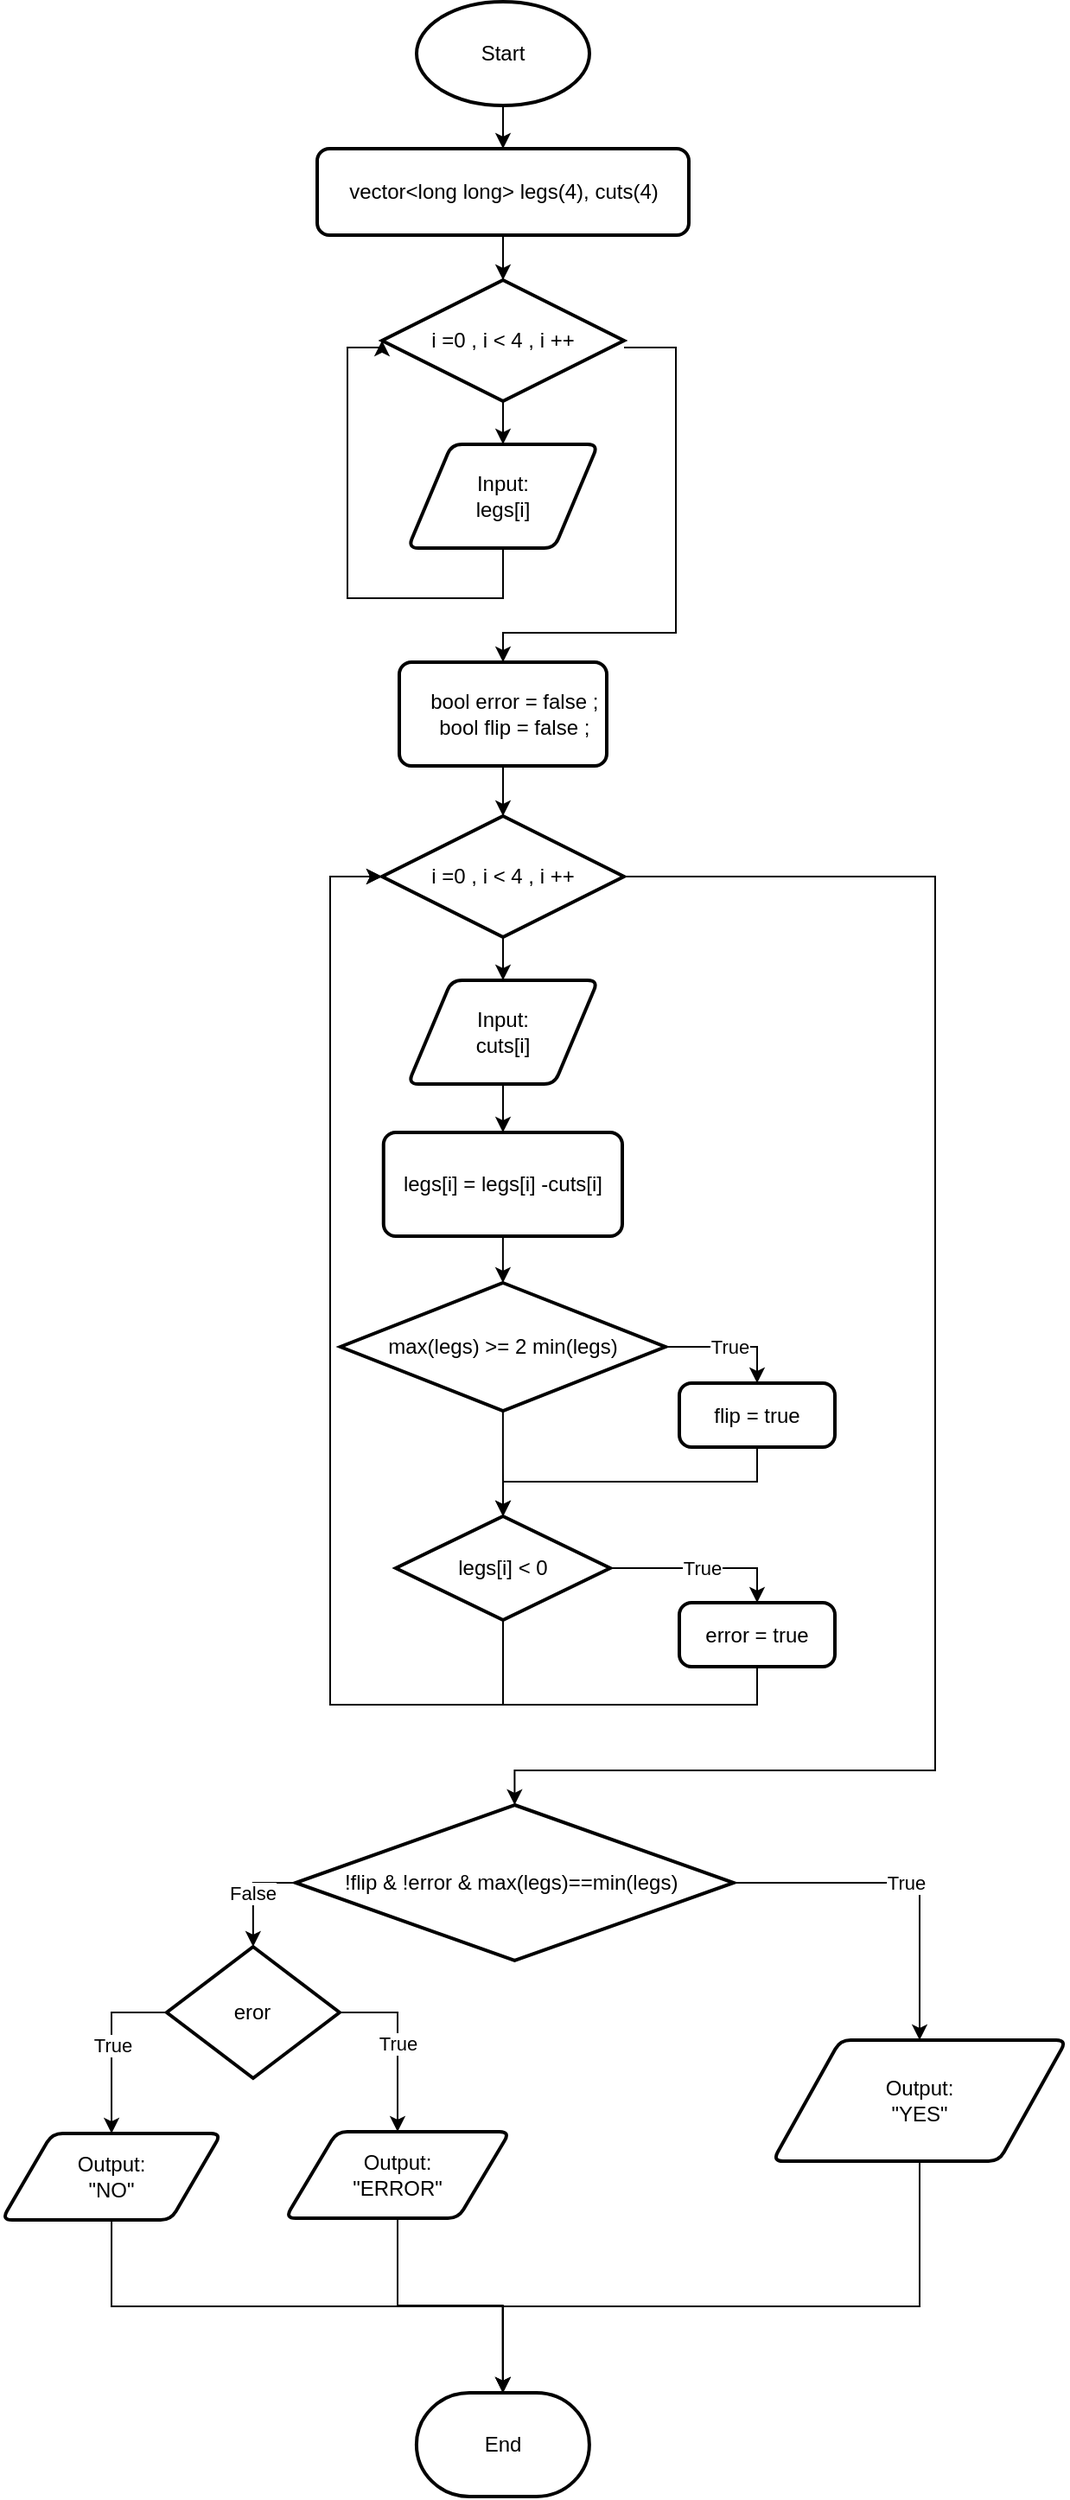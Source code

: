 <mxfile version="22.0.2" type="device">
  <diagram id="C5RBs43oDa-KdzZeNtuy" name="Page-1">
    <mxGraphModel dx="2463" dy="1570" grid="1" gridSize="10" guides="1" tooltips="1" connect="1" arrows="1" fold="1" page="1" pageScale="1" pageWidth="827" pageHeight="1169" math="0" shadow="0">
      <root>
        <mxCell id="WIyWlLk6GJQsqaUBKTNV-0" />
        <mxCell id="WIyWlLk6GJQsqaUBKTNV-1" parent="WIyWlLk6GJQsqaUBKTNV-0" />
        <mxCell id="Rd0WQhfyiwRkHh3eNEnc-8" value="" style="edgeStyle=orthogonalEdgeStyle;rounded=0;orthogonalLoop=1;jettySize=auto;html=1;" parent="WIyWlLk6GJQsqaUBKTNV-1" source="Rd0WQhfyiwRkHh3eNEnc-3" target="Rd0WQhfyiwRkHh3eNEnc-7" edge="1">
          <mxGeometry relative="1" as="geometry" />
        </mxCell>
        <mxCell id="Rd0WQhfyiwRkHh3eNEnc-3" value="Start" style="strokeWidth=2;html=1;shape=mxgraph.flowchart.start_1;whiteSpace=wrap;" parent="WIyWlLk6GJQsqaUBKTNV-1" vertex="1">
          <mxGeometry x="240" y="17" width="100" height="60" as="geometry" />
        </mxCell>
        <mxCell id="Rd0WQhfyiwRkHh3eNEnc-12" value="" style="edgeStyle=orthogonalEdgeStyle;rounded=0;orthogonalLoop=1;jettySize=auto;html=1;" parent="WIyWlLk6GJQsqaUBKTNV-1" source="Rd0WQhfyiwRkHh3eNEnc-7" target="Rd0WQhfyiwRkHh3eNEnc-11" edge="1">
          <mxGeometry relative="1" as="geometry" />
        </mxCell>
        <mxCell id="Rd0WQhfyiwRkHh3eNEnc-7" value="vector&amp;lt;long long&amp;gt; legs(4), cuts(4)" style="rounded=1;whiteSpace=wrap;html=1;absoluteArcSize=1;arcSize=14;strokeWidth=2;" parent="WIyWlLk6GJQsqaUBKTNV-1" vertex="1">
          <mxGeometry x="182.5" y="102" width="215" height="50" as="geometry" />
        </mxCell>
        <mxCell id="Rd0WQhfyiwRkHh3eNEnc-16" value="" style="edgeStyle=orthogonalEdgeStyle;rounded=0;orthogonalLoop=1;jettySize=auto;html=1;" parent="WIyWlLk6GJQsqaUBKTNV-1" source="Rd0WQhfyiwRkHh3eNEnc-11" target="Rd0WQhfyiwRkHh3eNEnc-15" edge="1">
          <mxGeometry relative="1" as="geometry" />
        </mxCell>
        <mxCell id="Rd0WQhfyiwRkHh3eNEnc-27" style="edgeStyle=orthogonalEdgeStyle;rounded=0;orthogonalLoop=1;jettySize=auto;html=1;entryX=0.5;entryY=0;entryDx=0;entryDy=0;" parent="WIyWlLk6GJQsqaUBKTNV-1" source="Rd0WQhfyiwRkHh3eNEnc-11" target="Rd0WQhfyiwRkHh3eNEnc-25" edge="1">
          <mxGeometry relative="1" as="geometry">
            <Array as="points">
              <mxPoint x="390" y="217" />
              <mxPoint x="390" y="382" />
              <mxPoint x="290" y="382" />
            </Array>
          </mxGeometry>
        </mxCell>
        <mxCell id="Rd0WQhfyiwRkHh3eNEnc-11" value="i =0 , i &amp;lt; 4 , i ++" style="strokeWidth=2;html=1;shape=mxgraph.flowchart.decision;whiteSpace=wrap;" parent="WIyWlLk6GJQsqaUBKTNV-1" vertex="1">
          <mxGeometry x="220" y="178" width="140" height="70" as="geometry" />
        </mxCell>
        <mxCell id="Rd0WQhfyiwRkHh3eNEnc-15" value="Input:&lt;br&gt;legs[i]" style="shape=parallelogram;html=1;strokeWidth=2;perimeter=parallelogramPerimeter;whiteSpace=wrap;rounded=1;arcSize=12;size=0.23;" parent="WIyWlLk6GJQsqaUBKTNV-1" vertex="1">
          <mxGeometry x="235" y="273" width="110" height="60" as="geometry" />
        </mxCell>
        <mxCell id="Rd0WQhfyiwRkHh3eNEnc-17" style="edgeStyle=orthogonalEdgeStyle;rounded=0;orthogonalLoop=1;jettySize=auto;html=1;entryX=0;entryY=0.5;entryDx=0;entryDy=0;entryPerimeter=0;" parent="WIyWlLk6GJQsqaUBKTNV-1" source="Rd0WQhfyiwRkHh3eNEnc-15" target="Rd0WQhfyiwRkHh3eNEnc-11" edge="1">
          <mxGeometry relative="1" as="geometry">
            <Array as="points">
              <mxPoint x="290" y="362" />
              <mxPoint x="200" y="362" />
              <mxPoint x="200" y="217" />
            </Array>
          </mxGeometry>
        </mxCell>
        <mxCell id="Rd0WQhfyiwRkHh3eNEnc-30" value="" style="edgeStyle=orthogonalEdgeStyle;rounded=0;orthogonalLoop=1;jettySize=auto;html=1;" parent="WIyWlLk6GJQsqaUBKTNV-1" source="Rd0WQhfyiwRkHh3eNEnc-19" target="Rd0WQhfyiwRkHh3eNEnc-29" edge="1">
          <mxGeometry relative="1" as="geometry" />
        </mxCell>
        <mxCell id="Rd0WQhfyiwRkHh3eNEnc-19" value="i =0 , i &amp;lt; 4 , i ++" style="strokeWidth=2;html=1;shape=mxgraph.flowchart.decision;whiteSpace=wrap;" parent="WIyWlLk6GJQsqaUBKTNV-1" vertex="1">
          <mxGeometry x="220" y="488" width="140" height="70" as="geometry" />
        </mxCell>
        <mxCell id="Rd0WQhfyiwRkHh3eNEnc-26" value="" style="edgeStyle=orthogonalEdgeStyle;rounded=0;orthogonalLoop=1;jettySize=auto;html=1;" parent="WIyWlLk6GJQsqaUBKTNV-1" source="Rd0WQhfyiwRkHh3eNEnc-25" target="Rd0WQhfyiwRkHh3eNEnc-19" edge="1">
          <mxGeometry relative="1" as="geometry" />
        </mxCell>
        <mxCell id="Rd0WQhfyiwRkHh3eNEnc-25" value="&lt;div&gt;&amp;nbsp; &amp;nbsp; bool error = false ;&lt;/div&gt;&lt;div&gt;&amp;nbsp; &amp;nbsp; bool flip = false ;&lt;/div&gt;" style="rounded=1;whiteSpace=wrap;html=1;absoluteArcSize=1;arcSize=14;strokeWidth=2;" parent="WIyWlLk6GJQsqaUBKTNV-1" vertex="1">
          <mxGeometry x="230" y="399" width="120" height="60" as="geometry" />
        </mxCell>
        <mxCell id="Rd0WQhfyiwRkHh3eNEnc-32" value="" style="edgeStyle=orthogonalEdgeStyle;rounded=0;orthogonalLoop=1;jettySize=auto;html=1;" parent="WIyWlLk6GJQsqaUBKTNV-1" source="Rd0WQhfyiwRkHh3eNEnc-29" target="Rd0WQhfyiwRkHh3eNEnc-31" edge="1">
          <mxGeometry relative="1" as="geometry" />
        </mxCell>
        <mxCell id="Rd0WQhfyiwRkHh3eNEnc-29" value="Input:&lt;br&gt;cuts[i]" style="shape=parallelogram;html=1;strokeWidth=2;perimeter=parallelogramPerimeter;whiteSpace=wrap;rounded=1;arcSize=12;size=0.23;" parent="WIyWlLk6GJQsqaUBKTNV-1" vertex="1">
          <mxGeometry x="235" y="583" width="110" height="60" as="geometry" />
        </mxCell>
        <mxCell id="Rd0WQhfyiwRkHh3eNEnc-34" value="" style="edgeStyle=orthogonalEdgeStyle;rounded=0;orthogonalLoop=1;jettySize=auto;html=1;" parent="WIyWlLk6GJQsqaUBKTNV-1" source="Rd0WQhfyiwRkHh3eNEnc-31" target="Rd0WQhfyiwRkHh3eNEnc-33" edge="1">
          <mxGeometry relative="1" as="geometry" />
        </mxCell>
        <mxCell id="Rd0WQhfyiwRkHh3eNEnc-31" value="legs[i] = legs[i] -cuts[i]" style="rounded=1;whiteSpace=wrap;html=1;absoluteArcSize=1;arcSize=14;strokeWidth=2;" parent="WIyWlLk6GJQsqaUBKTNV-1" vertex="1">
          <mxGeometry x="220.88" y="671" width="138.12" height="60" as="geometry" />
        </mxCell>
        <mxCell id="Rd0WQhfyiwRkHh3eNEnc-40" value="True" style="edgeStyle=orthogonalEdgeStyle;rounded=0;orthogonalLoop=1;jettySize=auto;html=1;exitX=1;exitY=0.5;exitDx=0;exitDy=0;exitPerimeter=0;entryX=0.5;entryY=0;entryDx=0;entryDy=0;" parent="WIyWlLk6GJQsqaUBKTNV-1" source="Rd0WQhfyiwRkHh3eNEnc-33" target="Rd0WQhfyiwRkHh3eNEnc-36" edge="1">
          <mxGeometry relative="1" as="geometry" />
        </mxCell>
        <mxCell id="Rd0WQhfyiwRkHh3eNEnc-44" value="" style="edgeStyle=orthogonalEdgeStyle;rounded=0;orthogonalLoop=1;jettySize=auto;html=1;" parent="WIyWlLk6GJQsqaUBKTNV-1" source="Rd0WQhfyiwRkHh3eNEnc-33" target="Rd0WQhfyiwRkHh3eNEnc-35" edge="1">
          <mxGeometry relative="1" as="geometry" />
        </mxCell>
        <mxCell id="Rd0WQhfyiwRkHh3eNEnc-33" value="max(legs) &amp;gt;= 2 min(legs)" style="strokeWidth=2;html=1;shape=mxgraph.flowchart.decision;whiteSpace=wrap;" parent="WIyWlLk6GJQsqaUBKTNV-1" vertex="1">
          <mxGeometry x="195.94" y="758" width="188.12" height="74" as="geometry" />
        </mxCell>
        <mxCell id="Rd0WQhfyiwRkHh3eNEnc-42" value="True" style="edgeStyle=orthogonalEdgeStyle;rounded=0;orthogonalLoop=1;jettySize=auto;html=1;exitX=1;exitY=0.5;exitDx=0;exitDy=0;exitPerimeter=0;entryX=0.5;entryY=0;entryDx=0;entryDy=0;" parent="WIyWlLk6GJQsqaUBKTNV-1" source="Rd0WQhfyiwRkHh3eNEnc-35" target="Rd0WQhfyiwRkHh3eNEnc-41" edge="1">
          <mxGeometry relative="1" as="geometry" />
        </mxCell>
        <mxCell id="Rd0WQhfyiwRkHh3eNEnc-35" value="legs[i] &amp;lt; 0" style="strokeWidth=2;html=1;shape=mxgraph.flowchart.decision;whiteSpace=wrap;" parent="WIyWlLk6GJQsqaUBKTNV-1" vertex="1">
          <mxGeometry x="227.97" y="893" width="124.06" height="60" as="geometry" />
        </mxCell>
        <mxCell id="Rd0WQhfyiwRkHh3eNEnc-36" value="flip = true" style="rounded=1;whiteSpace=wrap;html=1;absoluteArcSize=1;arcSize=14;strokeWidth=2;" parent="WIyWlLk6GJQsqaUBKTNV-1" vertex="1">
          <mxGeometry x="392" y="816" width="90" height="37" as="geometry" />
        </mxCell>
        <mxCell id="Rd0WQhfyiwRkHh3eNEnc-39" style="edgeStyle=orthogonalEdgeStyle;rounded=0;orthogonalLoop=1;jettySize=auto;html=1;exitX=0.5;exitY=1;exitDx=0;exitDy=0;entryX=0.5;entryY=0;entryDx=0;entryDy=0;entryPerimeter=0;" parent="WIyWlLk6GJQsqaUBKTNV-1" source="Rd0WQhfyiwRkHh3eNEnc-36" target="Rd0WQhfyiwRkHh3eNEnc-35" edge="1">
          <mxGeometry relative="1" as="geometry" />
        </mxCell>
        <mxCell id="Rd0WQhfyiwRkHh3eNEnc-41" value="error = true" style="rounded=1;whiteSpace=wrap;html=1;absoluteArcSize=1;arcSize=14;strokeWidth=2;" parent="WIyWlLk6GJQsqaUBKTNV-1" vertex="1">
          <mxGeometry x="392" y="943" width="90" height="37" as="geometry" />
        </mxCell>
        <mxCell id="Rd0WQhfyiwRkHh3eNEnc-50" style="edgeStyle=orthogonalEdgeStyle;rounded=0;orthogonalLoop=1;jettySize=auto;html=1;exitX=0.5;exitY=1;exitDx=0;exitDy=0;exitPerimeter=0;entryX=0;entryY=0.5;entryDx=0;entryDy=0;entryPerimeter=0;" parent="WIyWlLk6GJQsqaUBKTNV-1" source="Rd0WQhfyiwRkHh3eNEnc-35" target="Rd0WQhfyiwRkHh3eNEnc-19" edge="1">
          <mxGeometry relative="1" as="geometry">
            <Array as="points">
              <mxPoint x="290" y="1002" />
              <mxPoint x="190" y="1002" />
              <mxPoint x="190" y="523" />
            </Array>
          </mxGeometry>
        </mxCell>
        <mxCell id="Rd0WQhfyiwRkHh3eNEnc-51" style="edgeStyle=orthogonalEdgeStyle;rounded=0;orthogonalLoop=1;jettySize=auto;html=1;exitX=0.5;exitY=1;exitDx=0;exitDy=0;entryX=0;entryY=0.5;entryDx=0;entryDy=0;entryPerimeter=0;" parent="WIyWlLk6GJQsqaUBKTNV-1" source="Rd0WQhfyiwRkHh3eNEnc-41" target="Rd0WQhfyiwRkHh3eNEnc-19" edge="1">
          <mxGeometry relative="1" as="geometry">
            <Array as="points">
              <mxPoint x="437" y="1002" />
              <mxPoint x="190" y="1002" />
              <mxPoint x="190" y="523" />
            </Array>
          </mxGeometry>
        </mxCell>
        <mxCell id="Rd0WQhfyiwRkHh3eNEnc-73" value="True" style="edgeStyle=orthogonalEdgeStyle;rounded=0;orthogonalLoop=1;jettySize=auto;html=1;exitX=1;exitY=0.5;exitDx=0;exitDy=0;exitPerimeter=0;entryX=0.5;entryY=0;entryDx=0;entryDy=0;" parent="WIyWlLk6GJQsqaUBKTNV-1" target="Rd0WQhfyiwRkHh3eNEnc-65" edge="1">
          <mxGeometry relative="1" as="geometry">
            <mxPoint x="424.44" y="1105" as="sourcePoint" />
            <mxPoint x="531" y="1200" as="targetPoint" />
            <Array as="points">
              <mxPoint x="531" y="1105" />
              <mxPoint x="531" y="1190" />
            </Array>
          </mxGeometry>
        </mxCell>
        <mxCell id="Rd0WQhfyiwRkHh3eNEnc-64" value="!flip &amp;amp; !error &amp;amp; max(legs)==min(legs)&amp;nbsp;" style="strokeWidth=2;html=1;shape=mxgraph.flowchart.decision;whiteSpace=wrap;" parent="WIyWlLk6GJQsqaUBKTNV-1" vertex="1">
          <mxGeometry x="170" y="1060" width="253.44" height="90" as="geometry" />
        </mxCell>
        <mxCell id="Rd0WQhfyiwRkHh3eNEnc-65" value="Output:&lt;br&gt;&quot;YES&quot;" style="shape=parallelogram;html=1;strokeWidth=2;perimeter=parallelogramPerimeter;whiteSpace=wrap;rounded=1;arcSize=12;size=0.23;" parent="WIyWlLk6GJQsqaUBKTNV-1" vertex="1">
          <mxGeometry x="446" y="1196" width="170" height="70" as="geometry" />
        </mxCell>
        <mxCell id="Rd0WQhfyiwRkHh3eNEnc-68" value="Output:&lt;br&gt;&quot;ERROR&quot;" style="shape=parallelogram;html=1;strokeWidth=2;perimeter=parallelogramPerimeter;whiteSpace=wrap;rounded=1;arcSize=12;size=0.23;" parent="WIyWlLk6GJQsqaUBKTNV-1" vertex="1">
          <mxGeometry x="164" y="1249" width="130" height="50" as="geometry" />
        </mxCell>
        <mxCell id="Rd0WQhfyiwRkHh3eNEnc-69" value="End" style="strokeWidth=2;html=1;shape=mxgraph.flowchart.terminator;whiteSpace=wrap;" parent="WIyWlLk6GJQsqaUBKTNV-1" vertex="1">
          <mxGeometry x="239.94" y="1400" width="100" height="60" as="geometry" />
        </mxCell>
        <mxCell id="Rd0WQhfyiwRkHh3eNEnc-80" value="True" style="edgeStyle=orthogonalEdgeStyle;rounded=0;orthogonalLoop=1;jettySize=auto;html=1;exitX=0;exitY=0.5;exitDx=0;exitDy=0;exitPerimeter=0;entryX=0.5;entryY=0;entryDx=0;entryDy=0;" parent="WIyWlLk6GJQsqaUBKTNV-1" source="Rd0WQhfyiwRkHh3eNEnc-74" target="Rd0WQhfyiwRkHh3eNEnc-79" edge="1">
          <mxGeometry relative="1" as="geometry" />
        </mxCell>
        <mxCell id="Rd0WQhfyiwRkHh3eNEnc-81" value="True" style="edgeStyle=orthogonalEdgeStyle;rounded=0;orthogonalLoop=1;jettySize=auto;html=1;exitX=1;exitY=0.5;exitDx=0;exitDy=0;exitPerimeter=0;entryX=0.5;entryY=0;entryDx=0;entryDy=0;" parent="WIyWlLk6GJQsqaUBKTNV-1" source="Rd0WQhfyiwRkHh3eNEnc-74" target="Rd0WQhfyiwRkHh3eNEnc-68" edge="1">
          <mxGeometry relative="1" as="geometry" />
        </mxCell>
        <mxCell id="Rd0WQhfyiwRkHh3eNEnc-74" value="eror" style="strokeWidth=2;html=1;shape=mxgraph.flowchart.decision;whiteSpace=wrap;" parent="WIyWlLk6GJQsqaUBKTNV-1" vertex="1">
          <mxGeometry x="95.44" y="1142" width="100" height="76" as="geometry" />
        </mxCell>
        <mxCell id="Rd0WQhfyiwRkHh3eNEnc-75" value="False" style="edgeStyle=orthogonalEdgeStyle;rounded=0;orthogonalLoop=1;jettySize=auto;html=1;exitX=0;exitY=0.5;exitDx=0;exitDy=0;exitPerimeter=0;entryX=0.5;entryY=0;entryDx=0;entryDy=0;entryPerimeter=0;" parent="WIyWlLk6GJQsqaUBKTNV-1" source="Rd0WQhfyiwRkHh3eNEnc-64" target="Rd0WQhfyiwRkHh3eNEnc-74" edge="1">
          <mxGeometry relative="1" as="geometry" />
        </mxCell>
        <mxCell id="Rd0WQhfyiwRkHh3eNEnc-79" value="Output:&lt;br&gt;&quot;NO&quot;" style="shape=parallelogram;html=1;strokeWidth=2;perimeter=parallelogramPerimeter;whiteSpace=wrap;rounded=1;arcSize=12;size=0.23;" parent="WIyWlLk6GJQsqaUBKTNV-1" vertex="1">
          <mxGeometry y="1250" width="127.06" height="50" as="geometry" />
        </mxCell>
        <mxCell id="Rd0WQhfyiwRkHh3eNEnc-82" style="edgeStyle=orthogonalEdgeStyle;rounded=0;orthogonalLoop=1;jettySize=auto;html=1;exitX=0.5;exitY=1;exitDx=0;exitDy=0;entryX=0.5;entryY=0;entryDx=0;entryDy=0;entryPerimeter=0;" parent="WIyWlLk6GJQsqaUBKTNV-1" source="Rd0WQhfyiwRkHh3eNEnc-79" target="Rd0WQhfyiwRkHh3eNEnc-69" edge="1">
          <mxGeometry relative="1" as="geometry" />
        </mxCell>
        <mxCell id="Rd0WQhfyiwRkHh3eNEnc-83" style="edgeStyle=orthogonalEdgeStyle;rounded=0;orthogonalLoop=1;jettySize=auto;html=1;exitX=0.5;exitY=1;exitDx=0;exitDy=0;entryX=0.5;entryY=0;entryDx=0;entryDy=0;entryPerimeter=0;" parent="WIyWlLk6GJQsqaUBKTNV-1" source="Rd0WQhfyiwRkHh3eNEnc-68" target="Rd0WQhfyiwRkHh3eNEnc-69" edge="1">
          <mxGeometry relative="1" as="geometry" />
        </mxCell>
        <mxCell id="Rd0WQhfyiwRkHh3eNEnc-84" style="edgeStyle=orthogonalEdgeStyle;rounded=0;orthogonalLoop=1;jettySize=auto;html=1;exitX=0.5;exitY=1;exitDx=0;exitDy=0;entryX=0.5;entryY=0;entryDx=0;entryDy=0;entryPerimeter=0;" parent="WIyWlLk6GJQsqaUBKTNV-1" source="Rd0WQhfyiwRkHh3eNEnc-65" target="Rd0WQhfyiwRkHh3eNEnc-69" edge="1">
          <mxGeometry relative="1" as="geometry">
            <Array as="points">
              <mxPoint x="531" y="1350" />
              <mxPoint x="290" y="1350" />
            </Array>
          </mxGeometry>
        </mxCell>
        <mxCell id="Rd0WQhfyiwRkHh3eNEnc-85" style="edgeStyle=orthogonalEdgeStyle;rounded=0;orthogonalLoop=1;jettySize=auto;html=1;entryX=0.5;entryY=0;entryDx=0;entryDy=0;entryPerimeter=0;" parent="WIyWlLk6GJQsqaUBKTNV-1" source="Rd0WQhfyiwRkHh3eNEnc-19" target="Rd0WQhfyiwRkHh3eNEnc-64" edge="1">
          <mxGeometry relative="1" as="geometry">
            <Array as="points">
              <mxPoint x="540" y="523" />
              <mxPoint x="540" y="1040" />
              <mxPoint x="297" y="1040" />
            </Array>
          </mxGeometry>
        </mxCell>
      </root>
    </mxGraphModel>
  </diagram>
</mxfile>
